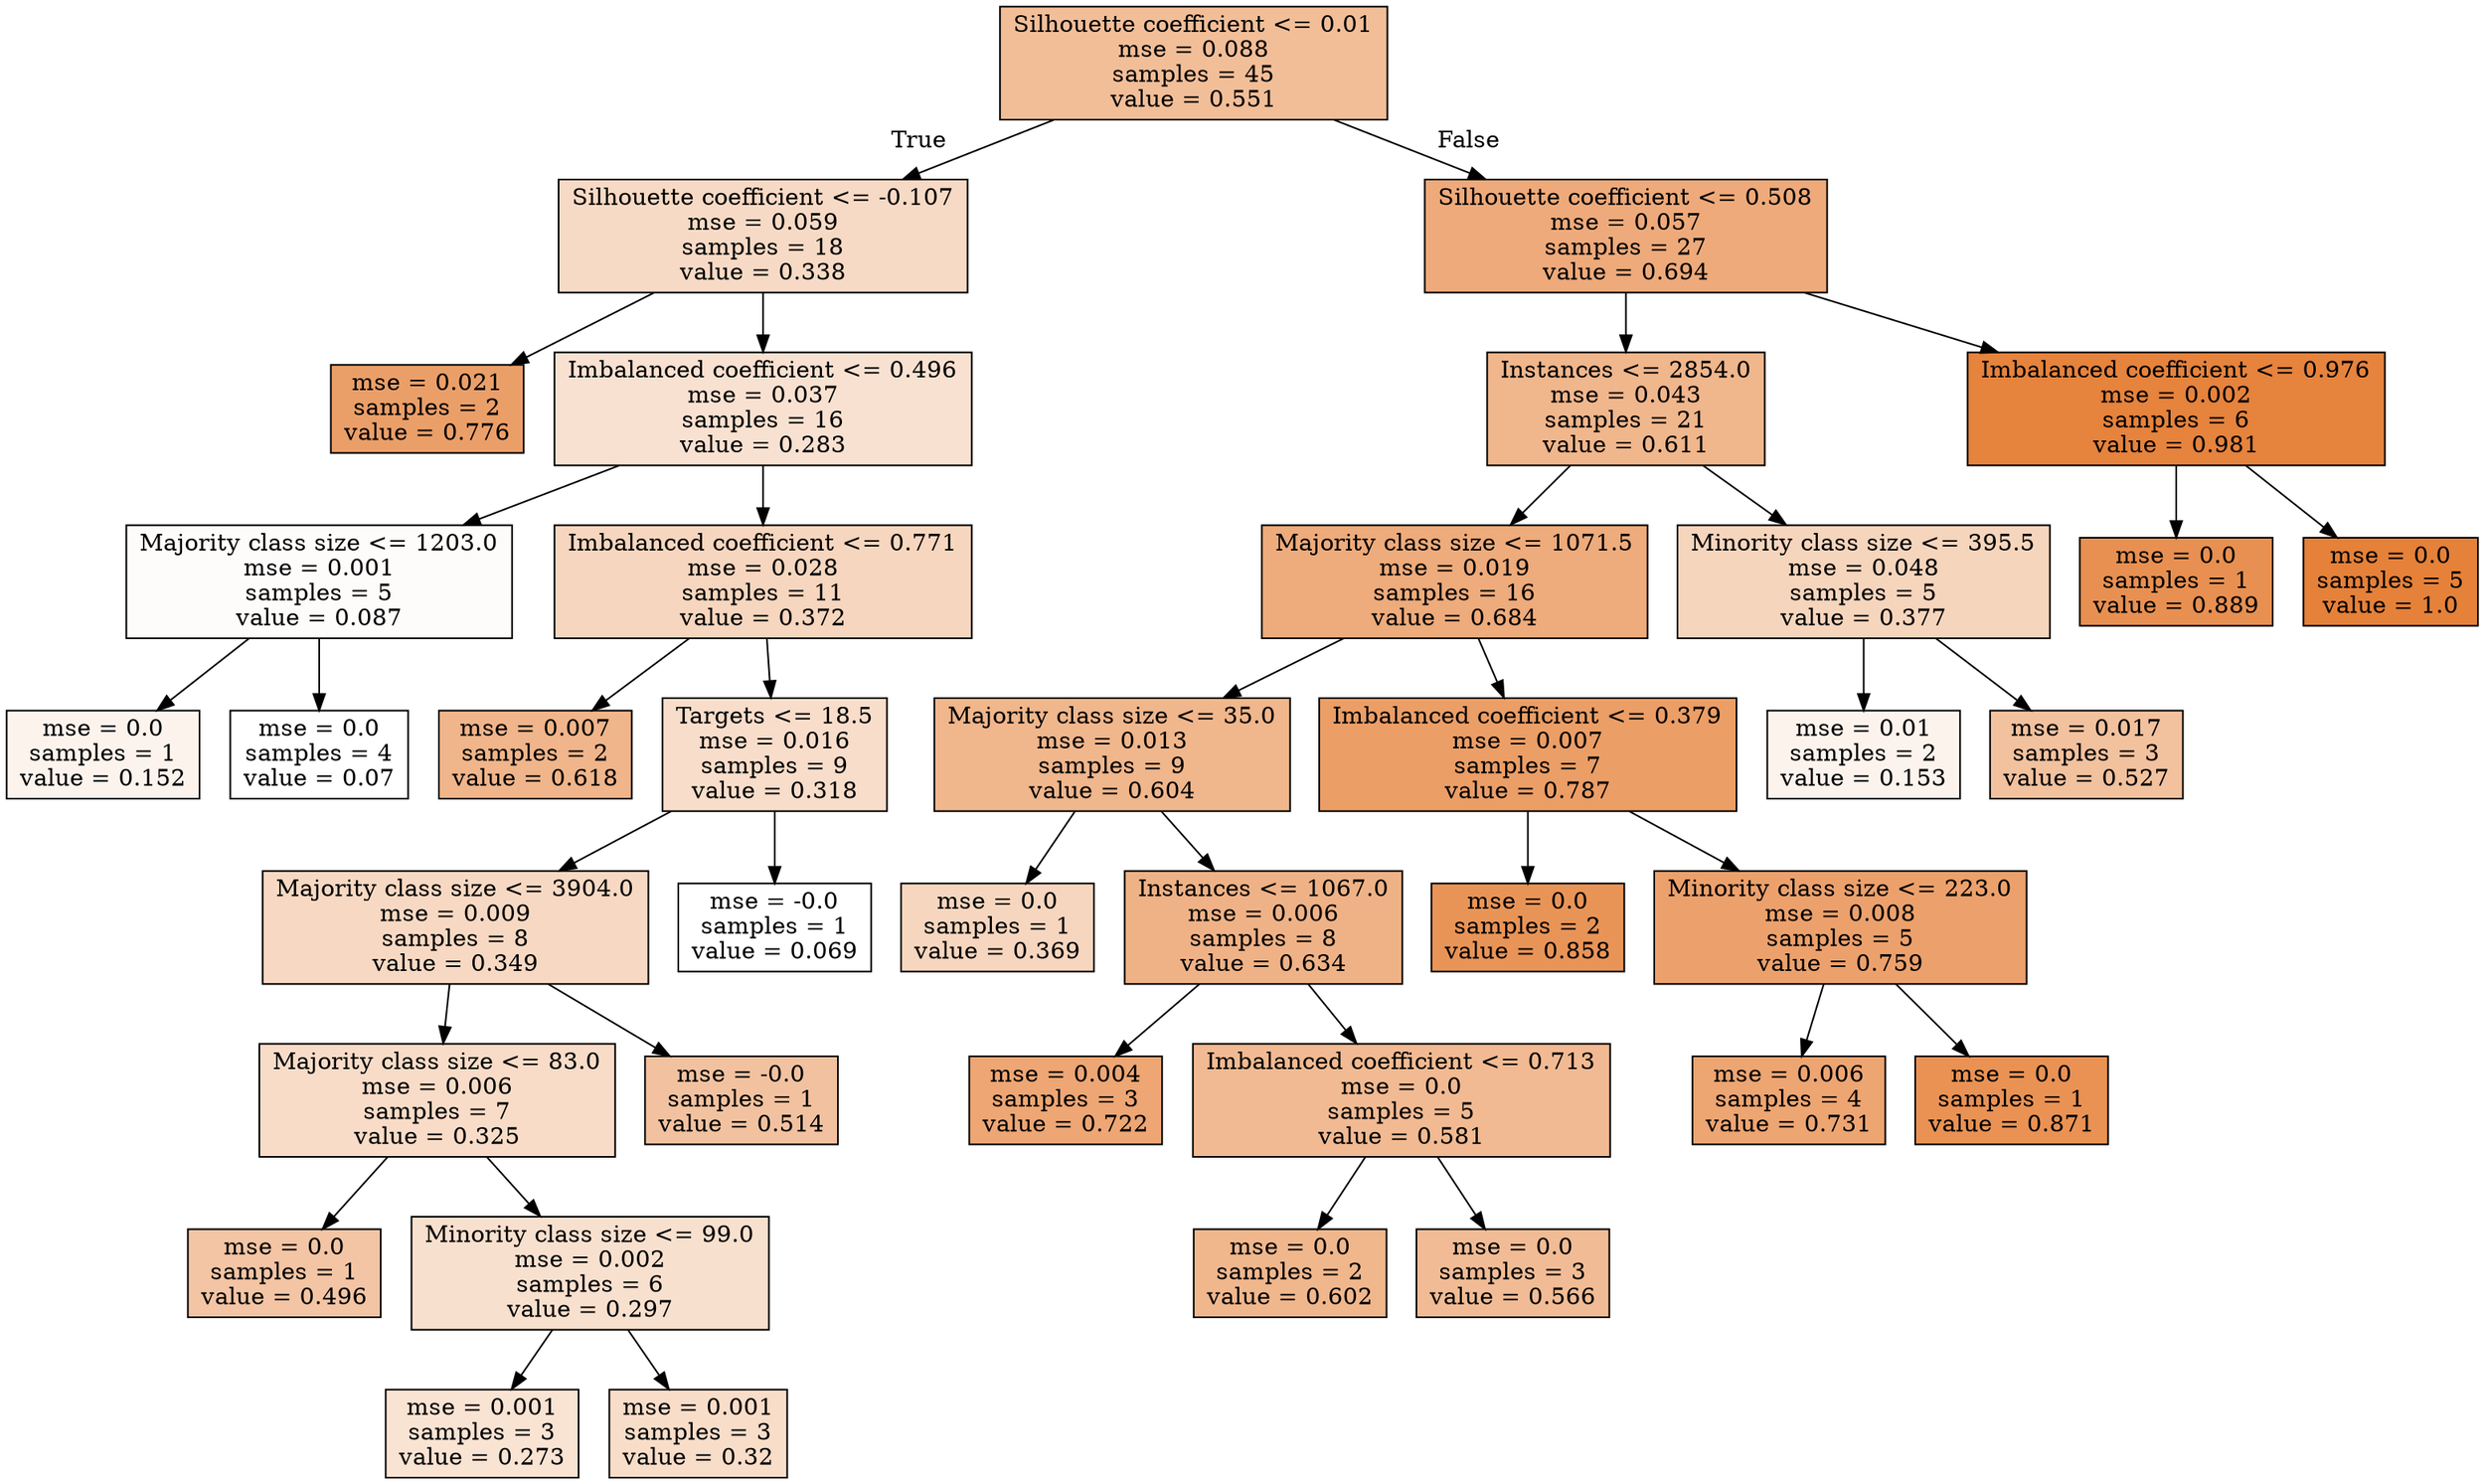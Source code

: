 digraph Tree {
node [shape=box, style="filled", color="black"] ;
0 [label="Silhouette coefficient <= 0.01\nmse = 0.088\nsamples = 45\nvalue = 0.551", fillcolor="#e5813984"] ;
1 [label="Silhouette coefficient <= -0.107\nmse = 0.059\nsamples = 18\nvalue = 0.338", fillcolor="#e581394a"] ;
0 -> 1 [labeldistance=2.5, labelangle=45, headlabel="True"] ;
2 [label="mse = 0.021\nsamples = 2\nvalue = 0.776", fillcolor="#e58139c2"] ;
1 -> 2 ;
3 [label="Imbalanced coefficient <= 0.496\nmse = 0.037\nsamples = 16\nvalue = 0.283", fillcolor="#e581393b"] ;
1 -> 3 ;
4 [label="Majority class size <= 1203.0\nmse = 0.001\nsamples = 5\nvalue = 0.087", fillcolor="#e5813905"] ;
3 -> 4 ;
5 [label="mse = 0.0\nsamples = 1\nvalue = 0.152", fillcolor="#e5813917"] ;
4 -> 5 ;
6 [label="mse = 0.0\nsamples = 4\nvalue = 0.07", fillcolor="#e5813900"] ;
4 -> 6 ;
7 [label="Imbalanced coefficient <= 0.771\nmse = 0.028\nsamples = 11\nvalue = 0.372", fillcolor="#e5813953"] ;
3 -> 7 ;
8 [label="mse = 0.007\nsamples = 2\nvalue = 0.618", fillcolor="#e5813996"] ;
7 -> 8 ;
9 [label="Targets <= 18.5\nmse = 0.016\nsamples = 9\nvalue = 0.318", fillcolor="#e5813944"] ;
7 -> 9 ;
10 [label="Majority class size <= 3904.0\nmse = 0.009\nsamples = 8\nvalue = 0.349", fillcolor="#e581394d"] ;
9 -> 10 ;
11 [label="Majority class size <= 83.0\nmse = 0.006\nsamples = 7\nvalue = 0.325", fillcolor="#e5813946"] ;
10 -> 11 ;
12 [label="mse = 0.0\nsamples = 1\nvalue = 0.496", fillcolor="#e5813975"] ;
11 -> 12 ;
13 [label="Minority class size <= 99.0\nmse = 0.002\nsamples = 6\nvalue = 0.297", fillcolor="#e581393e"] ;
11 -> 13 ;
14 [label="mse = 0.001\nsamples = 3\nvalue = 0.273", fillcolor="#e5813938"] ;
13 -> 14 ;
15 [label="mse = 0.001\nsamples = 3\nvalue = 0.32", fillcolor="#e5813945"] ;
13 -> 15 ;
16 [label="mse = -0.0\nsamples = 1\nvalue = 0.514", fillcolor="#e581397a"] ;
10 -> 16 ;
17 [label="mse = -0.0\nsamples = 1\nvalue = 0.069", fillcolor="#e5813900"] ;
9 -> 17 ;
18 [label="Silhouette coefficient <= 0.508\nmse = 0.057\nsamples = 27\nvalue = 0.694", fillcolor="#e58139ab"] ;
0 -> 18 [labeldistance=2.5, labelangle=-45, headlabel="False"] ;
19 [label="Instances <= 2854.0\nmse = 0.043\nsamples = 21\nvalue = 0.611", fillcolor="#e5813994"] ;
18 -> 19 ;
20 [label="Majority class size <= 1071.5\nmse = 0.019\nsamples = 16\nvalue = 0.684", fillcolor="#e58139a9"] ;
19 -> 20 ;
21 [label="Majority class size <= 35.0\nmse = 0.013\nsamples = 9\nvalue = 0.604", fillcolor="#e5813993"] ;
20 -> 21 ;
22 [label="mse = 0.0\nsamples = 1\nvalue = 0.369", fillcolor="#e5813952"] ;
21 -> 22 ;
23 [label="Instances <= 1067.0\nmse = 0.006\nsamples = 8\nvalue = 0.634", fillcolor="#e581399b"] ;
21 -> 23 ;
24 [label="mse = 0.004\nsamples = 3\nvalue = 0.722", fillcolor="#e58139b3"] ;
23 -> 24 ;
25 [label="Imbalanced coefficient <= 0.713\nmse = 0.0\nsamples = 5\nvalue = 0.581", fillcolor="#e581398c"] ;
23 -> 25 ;
26 [label="mse = 0.0\nsamples = 2\nvalue = 0.602", fillcolor="#e5813992"] ;
25 -> 26 ;
27 [label="mse = 0.0\nsamples = 3\nvalue = 0.566", fillcolor="#e5813988"] ;
25 -> 27 ;
28 [label="Imbalanced coefficient <= 0.379\nmse = 0.007\nsamples = 7\nvalue = 0.787", fillcolor="#e58139c5"] ;
20 -> 28 ;
29 [label="mse = 0.0\nsamples = 2\nvalue = 0.858", fillcolor="#e58139d8"] ;
28 -> 29 ;
30 [label="Minority class size <= 223.0\nmse = 0.008\nsamples = 5\nvalue = 0.759", fillcolor="#e58139bd"] ;
28 -> 30 ;
31 [label="mse = 0.006\nsamples = 4\nvalue = 0.731", fillcolor="#e58139b5"] ;
30 -> 31 ;
32 [label="mse = 0.0\nsamples = 1\nvalue = 0.871", fillcolor="#e58139dc"] ;
30 -> 32 ;
33 [label="Minority class size <= 395.5\nmse = 0.048\nsamples = 5\nvalue = 0.377", fillcolor="#e5813954"] ;
19 -> 33 ;
34 [label="mse = 0.01\nsamples = 2\nvalue = 0.153", fillcolor="#e5813917"] ;
33 -> 34 ;
35 [label="mse = 0.017\nsamples = 3\nvalue = 0.527", fillcolor="#e581397d"] ;
33 -> 35 ;
36 [label="Imbalanced coefficient <= 0.976\nmse = 0.002\nsamples = 6\nvalue = 0.981", fillcolor="#e58139fa"] ;
18 -> 36 ;
37 [label="mse = 0.0\nsamples = 1\nvalue = 0.889", fillcolor="#e58139e0"] ;
36 -> 37 ;
38 [label="mse = 0.0\nsamples = 5\nvalue = 1.0", fillcolor="#e58139ff"] ;
36 -> 38 ;
}